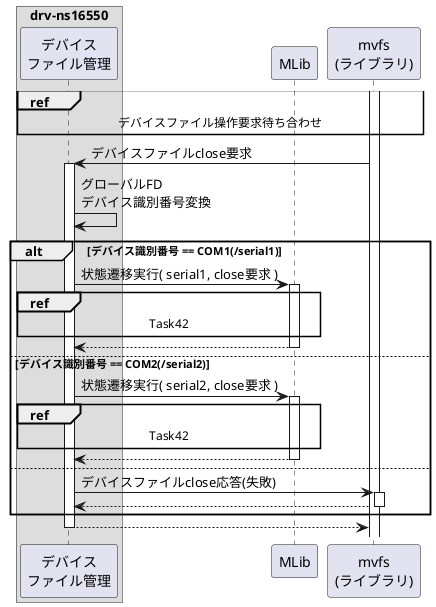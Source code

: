 @startuml

box "drv-ns16550"
    participant "デバイス\nファイル管理" as filemng
end box
participant "MLib"               as mlib
participant "mvfs\n(ライブラリ)" as libmvfs

activate libmvfs
ref over filemng, libmvfs
    デバイスファイル操作要求待ち合わせ
end ref

filemng <- libmvfs: デバイスファイルclose要求
activate filemng

filemng -> filemng: グローバルFD\nデバイス識別番号変換

alt デバイス識別番号 == COM1(/serial1)
    filemng -> mlib: 状態遷移実行( serial1, close要求 )
    activate mlib
    ref over filemng, mlib
        Task42
    end ref
    filemng <-- mlib:
    deactivate mlib

else デバイス識別番号 == COM2(/serial2)
    filemng -> mlib: 状態遷移実行( serial2, close要求 )
    activate mlib
    ref over filemng, mlib
        Task42
    end ref
    filemng <-- mlib:
    deactivate mlib

else
    filemng -> libmvfs: デバイスファイルclose応答(失敗)
    activate libmvfs
    filemng <-- libmvfs:
    deactivate libmvfs

end alt

filemng --> libmvfs:
deactivate filemng

@enduml
